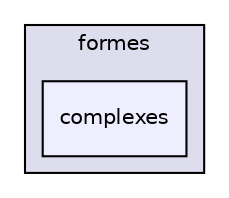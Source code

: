 digraph "C:/Users/theobarrague/Documents/projet-ppil/client/formes/complexes" {
  compound=true
  node [ fontsize="10", fontname="Helvetica"];
  edge [ labelfontsize="10", labelfontname="Helvetica"];
  subgraph clusterdir_4777fb2f2f988d58e288c3210b3cd1f6 {
    graph [ bgcolor="#ddddee", pencolor="black", label="formes" fontname="Helvetica", fontsize="10", URL="dir_4777fb2f2f988d58e288c3210b3cd1f6.html"]
  dir_008735a834f23905c0110084bf3a2787 [shape=box, label="complexes", style="filled", fillcolor="#eeeeff", pencolor="black", URL="dir_008735a834f23905c0110084bf3a2787.html"];
  }
}
